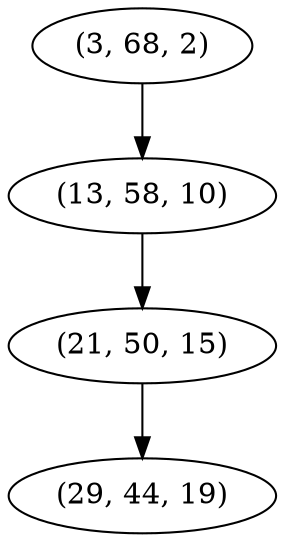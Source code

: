digraph tree {
    "(3, 68, 2)";
    "(13, 58, 10)";
    "(21, 50, 15)";
    "(29, 44, 19)";
    "(3, 68, 2)" -> "(13, 58, 10)";
    "(13, 58, 10)" -> "(21, 50, 15)";
    "(21, 50, 15)" -> "(29, 44, 19)";
}
